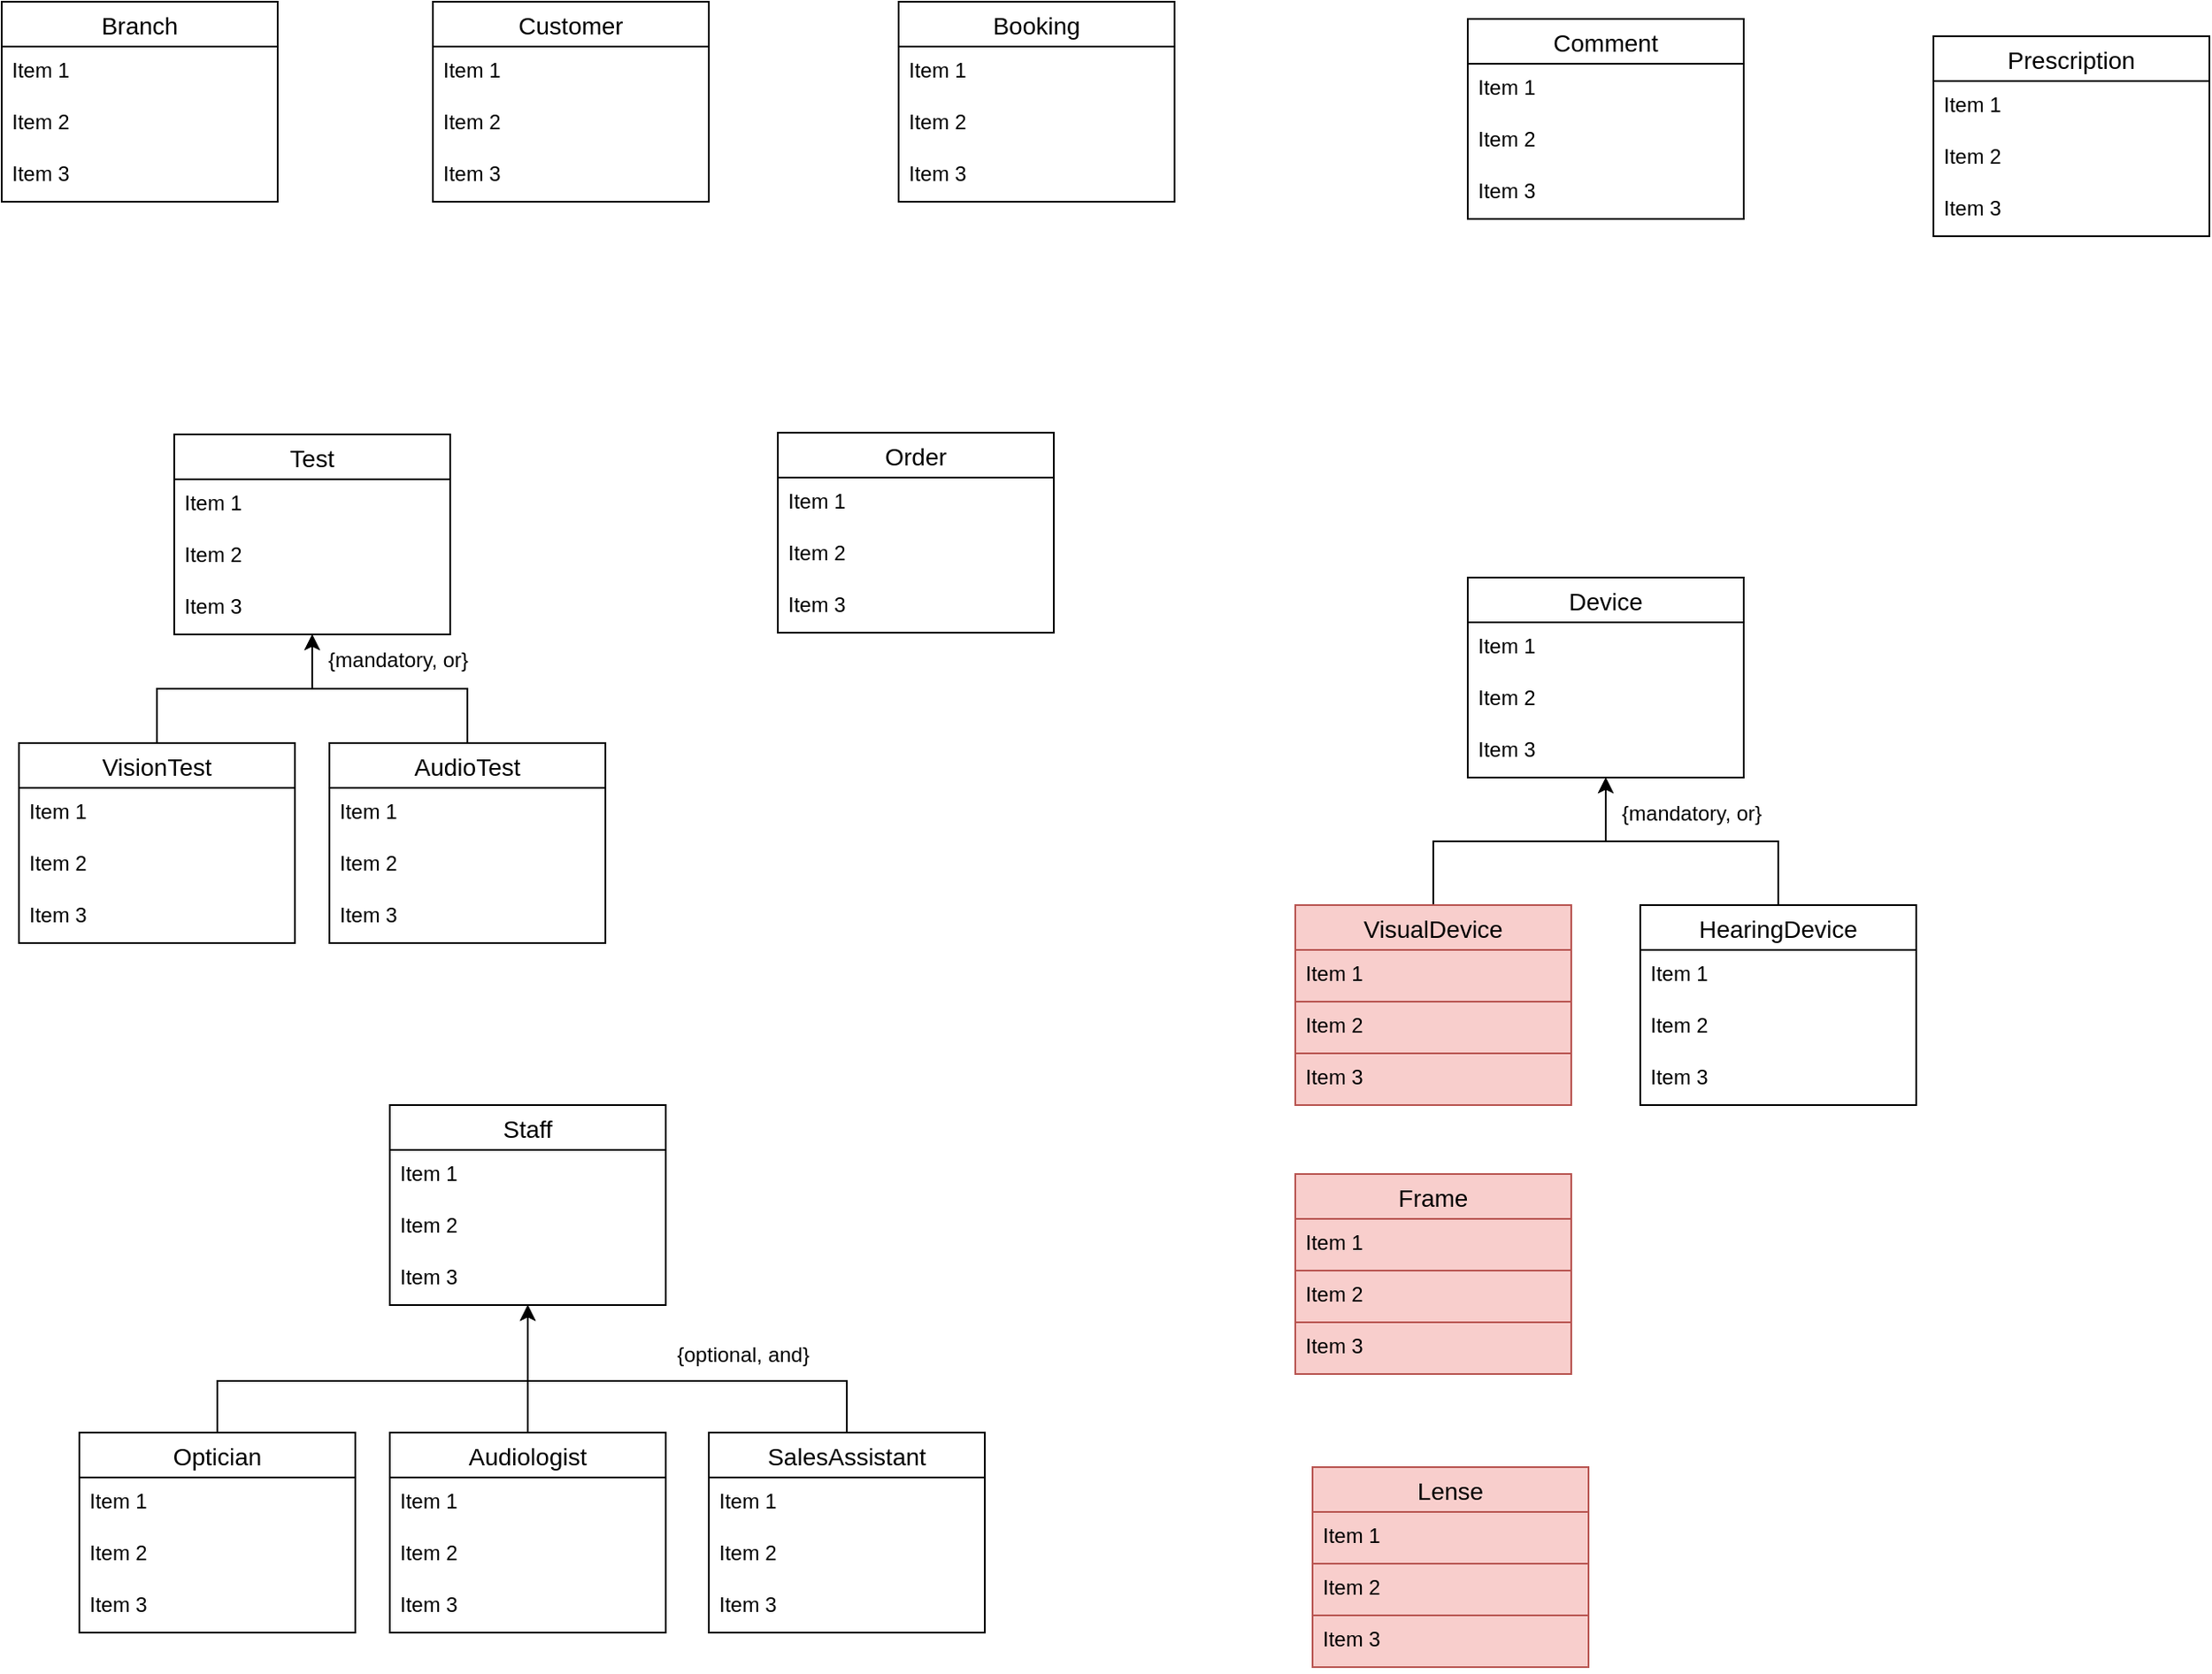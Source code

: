 <mxfile version="15.6.2" type="github">
  <diagram id="DhaCiXlSeYsrRj2OYKmE" name="Page-1">
    <mxGraphModel dx="1422" dy="754" grid="1" gridSize="10" guides="1" tooltips="1" connect="1" arrows="1" fold="1" page="1" pageScale="1" pageWidth="850" pageHeight="1100" math="0" shadow="0">
      <root>
        <mxCell id="0" />
        <mxCell id="1" parent="0" />
        <mxCell id="tgRxwUmNWBEeA9mVB7pk-1" value="Branch" style="swimlane;fontStyle=0;childLayout=stackLayout;horizontal=1;startSize=26;horizontalStack=0;resizeParent=1;resizeParentMax=0;resizeLast=0;collapsible=1;marginBottom=0;align=center;fontSize=14;" vertex="1" parent="1">
          <mxGeometry x="40" y="40" width="160" height="116" as="geometry" />
        </mxCell>
        <mxCell id="tgRxwUmNWBEeA9mVB7pk-2" value="Item 1" style="text;strokeColor=none;fillColor=none;spacingLeft=4;spacingRight=4;overflow=hidden;rotatable=0;points=[[0,0.5],[1,0.5]];portConstraint=eastwest;fontSize=12;" vertex="1" parent="tgRxwUmNWBEeA9mVB7pk-1">
          <mxGeometry y="26" width="160" height="30" as="geometry" />
        </mxCell>
        <mxCell id="tgRxwUmNWBEeA9mVB7pk-3" value="Item 2" style="text;strokeColor=none;fillColor=none;spacingLeft=4;spacingRight=4;overflow=hidden;rotatable=0;points=[[0,0.5],[1,0.5]];portConstraint=eastwest;fontSize=12;" vertex="1" parent="tgRxwUmNWBEeA9mVB7pk-1">
          <mxGeometry y="56" width="160" height="30" as="geometry" />
        </mxCell>
        <mxCell id="tgRxwUmNWBEeA9mVB7pk-4" value="Item 3" style="text;strokeColor=none;fillColor=none;spacingLeft=4;spacingRight=4;overflow=hidden;rotatable=0;points=[[0,0.5],[1,0.5]];portConstraint=eastwest;fontSize=12;" vertex="1" parent="tgRxwUmNWBEeA9mVB7pk-1">
          <mxGeometry y="86" width="160" height="30" as="geometry" />
        </mxCell>
        <mxCell id="tgRxwUmNWBEeA9mVB7pk-5" value="Customer" style="swimlane;fontStyle=0;childLayout=stackLayout;horizontal=1;startSize=26;horizontalStack=0;resizeParent=1;resizeParentMax=0;resizeLast=0;collapsible=1;marginBottom=0;align=center;fontSize=14;" vertex="1" parent="1">
          <mxGeometry x="290" y="40" width="160" height="116" as="geometry" />
        </mxCell>
        <mxCell id="tgRxwUmNWBEeA9mVB7pk-6" value="Item 1" style="text;strokeColor=none;fillColor=none;spacingLeft=4;spacingRight=4;overflow=hidden;rotatable=0;points=[[0,0.5],[1,0.5]];portConstraint=eastwest;fontSize=12;" vertex="1" parent="tgRxwUmNWBEeA9mVB7pk-5">
          <mxGeometry y="26" width="160" height="30" as="geometry" />
        </mxCell>
        <mxCell id="tgRxwUmNWBEeA9mVB7pk-7" value="Item 2" style="text;strokeColor=none;fillColor=none;spacingLeft=4;spacingRight=4;overflow=hidden;rotatable=0;points=[[0,0.5],[1,0.5]];portConstraint=eastwest;fontSize=12;" vertex="1" parent="tgRxwUmNWBEeA9mVB7pk-5">
          <mxGeometry y="56" width="160" height="30" as="geometry" />
        </mxCell>
        <mxCell id="tgRxwUmNWBEeA9mVB7pk-8" value="Item 3" style="text;strokeColor=none;fillColor=none;spacingLeft=4;spacingRight=4;overflow=hidden;rotatable=0;points=[[0,0.5],[1,0.5]];portConstraint=eastwest;fontSize=12;" vertex="1" parent="tgRxwUmNWBEeA9mVB7pk-5">
          <mxGeometry y="86" width="160" height="30" as="geometry" />
        </mxCell>
        <mxCell id="tgRxwUmNWBEeA9mVB7pk-9" value="Booking" style="swimlane;fontStyle=0;childLayout=stackLayout;horizontal=1;startSize=26;horizontalStack=0;resizeParent=1;resizeParentMax=0;resizeLast=0;collapsible=1;marginBottom=0;align=center;fontSize=14;" vertex="1" parent="1">
          <mxGeometry x="560" y="40" width="160" height="116" as="geometry" />
        </mxCell>
        <mxCell id="tgRxwUmNWBEeA9mVB7pk-10" value="Item 1" style="text;strokeColor=none;fillColor=none;spacingLeft=4;spacingRight=4;overflow=hidden;rotatable=0;points=[[0,0.5],[1,0.5]];portConstraint=eastwest;fontSize=12;" vertex="1" parent="tgRxwUmNWBEeA9mVB7pk-9">
          <mxGeometry y="26" width="160" height="30" as="geometry" />
        </mxCell>
        <mxCell id="tgRxwUmNWBEeA9mVB7pk-11" value="Item 2" style="text;strokeColor=none;fillColor=none;spacingLeft=4;spacingRight=4;overflow=hidden;rotatable=0;points=[[0,0.5],[1,0.5]];portConstraint=eastwest;fontSize=12;" vertex="1" parent="tgRxwUmNWBEeA9mVB7pk-9">
          <mxGeometry y="56" width="160" height="30" as="geometry" />
        </mxCell>
        <mxCell id="tgRxwUmNWBEeA9mVB7pk-12" value="Item 3" style="text;strokeColor=none;fillColor=none;spacingLeft=4;spacingRight=4;overflow=hidden;rotatable=0;points=[[0,0.5],[1,0.5]];portConstraint=eastwest;fontSize=12;" vertex="1" parent="tgRxwUmNWBEeA9mVB7pk-9">
          <mxGeometry y="86" width="160" height="30" as="geometry" />
        </mxCell>
        <mxCell id="tgRxwUmNWBEeA9mVB7pk-28" value="" style="group" vertex="1" connectable="0" parent="1">
          <mxGeometry x="50" y="291" width="340" height="295" as="geometry" />
        </mxCell>
        <mxCell id="tgRxwUmNWBEeA9mVB7pk-13" value="Test" style="swimlane;fontStyle=0;childLayout=stackLayout;horizontal=1;startSize=26;horizontalStack=0;resizeParent=1;resizeParentMax=0;resizeLast=0;collapsible=1;marginBottom=0;align=center;fontSize=14;" vertex="1" parent="tgRxwUmNWBEeA9mVB7pk-28">
          <mxGeometry x="90" width="160" height="116" as="geometry" />
        </mxCell>
        <mxCell id="tgRxwUmNWBEeA9mVB7pk-14" value="Item 1" style="text;strokeColor=none;fillColor=none;spacingLeft=4;spacingRight=4;overflow=hidden;rotatable=0;points=[[0,0.5],[1,0.5]];portConstraint=eastwest;fontSize=12;" vertex="1" parent="tgRxwUmNWBEeA9mVB7pk-13">
          <mxGeometry y="26" width="160" height="30" as="geometry" />
        </mxCell>
        <mxCell id="tgRxwUmNWBEeA9mVB7pk-15" value="Item 2" style="text;strokeColor=none;fillColor=none;spacingLeft=4;spacingRight=4;overflow=hidden;rotatable=0;points=[[0,0.5],[1,0.5]];portConstraint=eastwest;fontSize=12;" vertex="1" parent="tgRxwUmNWBEeA9mVB7pk-13">
          <mxGeometry y="56" width="160" height="30" as="geometry" />
        </mxCell>
        <mxCell id="tgRxwUmNWBEeA9mVB7pk-16" value="Item 3" style="text;strokeColor=none;fillColor=none;spacingLeft=4;spacingRight=4;overflow=hidden;rotatable=0;points=[[0,0.5],[1,0.5]];portConstraint=eastwest;fontSize=12;" vertex="1" parent="tgRxwUmNWBEeA9mVB7pk-13">
          <mxGeometry y="86" width="160" height="30" as="geometry" />
        </mxCell>
        <mxCell id="tgRxwUmNWBEeA9mVB7pk-25" style="edgeStyle=orthogonalEdgeStyle;rounded=0;orthogonalLoop=1;jettySize=auto;html=1;" edge="1" parent="tgRxwUmNWBEeA9mVB7pk-28" source="tgRxwUmNWBEeA9mVB7pk-17" target="tgRxwUmNWBEeA9mVB7pk-13">
          <mxGeometry relative="1" as="geometry" />
        </mxCell>
        <mxCell id="tgRxwUmNWBEeA9mVB7pk-17" value="VisionTest" style="swimlane;fontStyle=0;childLayout=stackLayout;horizontal=1;startSize=26;horizontalStack=0;resizeParent=1;resizeParentMax=0;resizeLast=0;collapsible=1;marginBottom=0;align=center;fontSize=14;" vertex="1" parent="tgRxwUmNWBEeA9mVB7pk-28">
          <mxGeometry y="179" width="160" height="116" as="geometry" />
        </mxCell>
        <mxCell id="tgRxwUmNWBEeA9mVB7pk-18" value="Item 1" style="text;strokeColor=none;fillColor=none;spacingLeft=4;spacingRight=4;overflow=hidden;rotatable=0;points=[[0,0.5],[1,0.5]];portConstraint=eastwest;fontSize=12;" vertex="1" parent="tgRxwUmNWBEeA9mVB7pk-17">
          <mxGeometry y="26" width="160" height="30" as="geometry" />
        </mxCell>
        <mxCell id="tgRxwUmNWBEeA9mVB7pk-19" value="Item 2" style="text;strokeColor=none;fillColor=none;spacingLeft=4;spacingRight=4;overflow=hidden;rotatable=0;points=[[0,0.5],[1,0.5]];portConstraint=eastwest;fontSize=12;" vertex="1" parent="tgRxwUmNWBEeA9mVB7pk-17">
          <mxGeometry y="56" width="160" height="30" as="geometry" />
        </mxCell>
        <mxCell id="tgRxwUmNWBEeA9mVB7pk-20" value="Item 3" style="text;strokeColor=none;fillColor=none;spacingLeft=4;spacingRight=4;overflow=hidden;rotatable=0;points=[[0,0.5],[1,0.5]];portConstraint=eastwest;fontSize=12;" vertex="1" parent="tgRxwUmNWBEeA9mVB7pk-17">
          <mxGeometry y="86" width="160" height="30" as="geometry" />
        </mxCell>
        <mxCell id="tgRxwUmNWBEeA9mVB7pk-26" style="edgeStyle=orthogonalEdgeStyle;rounded=0;orthogonalLoop=1;jettySize=auto;html=1;" edge="1" parent="tgRxwUmNWBEeA9mVB7pk-28" source="tgRxwUmNWBEeA9mVB7pk-21" target="tgRxwUmNWBEeA9mVB7pk-13">
          <mxGeometry relative="1" as="geometry" />
        </mxCell>
        <mxCell id="tgRxwUmNWBEeA9mVB7pk-21" value="AudioTest" style="swimlane;fontStyle=0;childLayout=stackLayout;horizontal=1;startSize=26;horizontalStack=0;resizeParent=1;resizeParentMax=0;resizeLast=0;collapsible=1;marginBottom=0;align=center;fontSize=14;" vertex="1" parent="tgRxwUmNWBEeA9mVB7pk-28">
          <mxGeometry x="180" y="179" width="160" height="116" as="geometry" />
        </mxCell>
        <mxCell id="tgRxwUmNWBEeA9mVB7pk-22" value="Item 1" style="text;strokeColor=none;fillColor=none;spacingLeft=4;spacingRight=4;overflow=hidden;rotatable=0;points=[[0,0.5],[1,0.5]];portConstraint=eastwest;fontSize=12;" vertex="1" parent="tgRxwUmNWBEeA9mVB7pk-21">
          <mxGeometry y="26" width="160" height="30" as="geometry" />
        </mxCell>
        <mxCell id="tgRxwUmNWBEeA9mVB7pk-23" value="Item 2" style="text;strokeColor=none;fillColor=none;spacingLeft=4;spacingRight=4;overflow=hidden;rotatable=0;points=[[0,0.5],[1,0.5]];portConstraint=eastwest;fontSize=12;" vertex="1" parent="tgRxwUmNWBEeA9mVB7pk-21">
          <mxGeometry y="56" width="160" height="30" as="geometry" />
        </mxCell>
        <mxCell id="tgRxwUmNWBEeA9mVB7pk-24" value="Item 3" style="text;strokeColor=none;fillColor=none;spacingLeft=4;spacingRight=4;overflow=hidden;rotatable=0;points=[[0,0.5],[1,0.5]];portConstraint=eastwest;fontSize=12;" vertex="1" parent="tgRxwUmNWBEeA9mVB7pk-21">
          <mxGeometry y="86" width="160" height="30" as="geometry" />
        </mxCell>
        <mxCell id="tgRxwUmNWBEeA9mVB7pk-27" value="{mandatory, or}" style="text;html=1;strokeColor=none;fillColor=none;align=center;verticalAlign=middle;whiteSpace=wrap;rounded=0;" vertex="1" parent="tgRxwUmNWBEeA9mVB7pk-28">
          <mxGeometry x="170" y="116" width="100" height="30" as="geometry" />
        </mxCell>
        <mxCell id="tgRxwUmNWBEeA9mVB7pk-50" value="Order" style="swimlane;fontStyle=0;childLayout=stackLayout;horizontal=1;startSize=26;horizontalStack=0;resizeParent=1;resizeParentMax=0;resizeLast=0;collapsible=1;marginBottom=0;align=center;fontSize=14;" vertex="1" parent="1">
          <mxGeometry x="490" y="290" width="160" height="116" as="geometry" />
        </mxCell>
        <mxCell id="tgRxwUmNWBEeA9mVB7pk-51" value="Item 1" style="text;strokeColor=none;fillColor=none;spacingLeft=4;spacingRight=4;overflow=hidden;rotatable=0;points=[[0,0.5],[1,0.5]];portConstraint=eastwest;fontSize=12;" vertex="1" parent="tgRxwUmNWBEeA9mVB7pk-50">
          <mxGeometry y="26" width="160" height="30" as="geometry" />
        </mxCell>
        <mxCell id="tgRxwUmNWBEeA9mVB7pk-52" value="Item 2" style="text;strokeColor=none;fillColor=none;spacingLeft=4;spacingRight=4;overflow=hidden;rotatable=0;points=[[0,0.5],[1,0.5]];portConstraint=eastwest;fontSize=12;" vertex="1" parent="tgRxwUmNWBEeA9mVB7pk-50">
          <mxGeometry y="56" width="160" height="30" as="geometry" />
        </mxCell>
        <mxCell id="tgRxwUmNWBEeA9mVB7pk-53" value="Item 3" style="text;strokeColor=none;fillColor=none;spacingLeft=4;spacingRight=4;overflow=hidden;rotatable=0;points=[[0,0.5],[1,0.5]];portConstraint=eastwest;fontSize=12;" vertex="1" parent="tgRxwUmNWBEeA9mVB7pk-50">
          <mxGeometry y="86" width="160" height="30" as="geometry" />
        </mxCell>
        <mxCell id="tgRxwUmNWBEeA9mVB7pk-71" value="" style="group" vertex="1" connectable="0" parent="1">
          <mxGeometry x="85" y="680" width="525" height="306" as="geometry" />
        </mxCell>
        <mxCell id="tgRxwUmNWBEeA9mVB7pk-29" value="Staff" style="swimlane;fontStyle=0;childLayout=stackLayout;horizontal=1;startSize=26;horizontalStack=0;resizeParent=1;resizeParentMax=0;resizeLast=0;collapsible=1;marginBottom=0;align=center;fontSize=14;" vertex="1" parent="tgRxwUmNWBEeA9mVB7pk-71">
          <mxGeometry x="180" width="160" height="116" as="geometry" />
        </mxCell>
        <mxCell id="tgRxwUmNWBEeA9mVB7pk-30" value="Item 1" style="text;strokeColor=none;fillColor=none;spacingLeft=4;spacingRight=4;overflow=hidden;rotatable=0;points=[[0,0.5],[1,0.5]];portConstraint=eastwest;fontSize=12;" vertex="1" parent="tgRxwUmNWBEeA9mVB7pk-29">
          <mxGeometry y="26" width="160" height="30" as="geometry" />
        </mxCell>
        <mxCell id="tgRxwUmNWBEeA9mVB7pk-31" value="Item 2" style="text;strokeColor=none;fillColor=none;spacingLeft=4;spacingRight=4;overflow=hidden;rotatable=0;points=[[0,0.5],[1,0.5]];portConstraint=eastwest;fontSize=12;" vertex="1" parent="tgRxwUmNWBEeA9mVB7pk-29">
          <mxGeometry y="56" width="160" height="30" as="geometry" />
        </mxCell>
        <mxCell id="tgRxwUmNWBEeA9mVB7pk-32" value="Item 3" style="text;strokeColor=none;fillColor=none;spacingLeft=4;spacingRight=4;overflow=hidden;rotatable=0;points=[[0,0.5],[1,0.5]];portConstraint=eastwest;fontSize=12;" vertex="1" parent="tgRxwUmNWBEeA9mVB7pk-29">
          <mxGeometry y="86" width="160" height="30" as="geometry" />
        </mxCell>
        <mxCell id="tgRxwUmNWBEeA9mVB7pk-47" style="edgeStyle=orthogonalEdgeStyle;rounded=0;orthogonalLoop=1;jettySize=auto;html=1;" edge="1" parent="tgRxwUmNWBEeA9mVB7pk-71" source="tgRxwUmNWBEeA9mVB7pk-33" target="tgRxwUmNWBEeA9mVB7pk-29">
          <mxGeometry relative="1" as="geometry">
            <Array as="points">
              <mxPoint x="445" y="160" />
              <mxPoint x="260" y="160" />
            </Array>
          </mxGeometry>
        </mxCell>
        <mxCell id="tgRxwUmNWBEeA9mVB7pk-33" value="SalesAssistant" style="swimlane;fontStyle=0;childLayout=stackLayout;horizontal=1;startSize=26;horizontalStack=0;resizeParent=1;resizeParentMax=0;resizeLast=0;collapsible=1;marginBottom=0;align=center;fontSize=14;" vertex="1" parent="tgRxwUmNWBEeA9mVB7pk-71">
          <mxGeometry x="365" y="190" width="160" height="116" as="geometry" />
        </mxCell>
        <mxCell id="tgRxwUmNWBEeA9mVB7pk-34" value="Item 1" style="text;strokeColor=none;fillColor=none;spacingLeft=4;spacingRight=4;overflow=hidden;rotatable=0;points=[[0,0.5],[1,0.5]];portConstraint=eastwest;fontSize=12;" vertex="1" parent="tgRxwUmNWBEeA9mVB7pk-33">
          <mxGeometry y="26" width="160" height="30" as="geometry" />
        </mxCell>
        <mxCell id="tgRxwUmNWBEeA9mVB7pk-35" value="Item 2" style="text;strokeColor=none;fillColor=none;spacingLeft=4;spacingRight=4;overflow=hidden;rotatable=0;points=[[0,0.5],[1,0.5]];portConstraint=eastwest;fontSize=12;" vertex="1" parent="tgRxwUmNWBEeA9mVB7pk-33">
          <mxGeometry y="56" width="160" height="30" as="geometry" />
        </mxCell>
        <mxCell id="tgRxwUmNWBEeA9mVB7pk-36" value="Item 3" style="text;strokeColor=none;fillColor=none;spacingLeft=4;spacingRight=4;overflow=hidden;rotatable=0;points=[[0,0.5],[1,0.5]];portConstraint=eastwest;fontSize=12;" vertex="1" parent="tgRxwUmNWBEeA9mVB7pk-33">
          <mxGeometry y="86" width="160" height="30" as="geometry" />
        </mxCell>
        <mxCell id="tgRxwUmNWBEeA9mVB7pk-46" style="edgeStyle=orthogonalEdgeStyle;rounded=0;orthogonalLoop=1;jettySize=auto;html=1;" edge="1" parent="tgRxwUmNWBEeA9mVB7pk-71" source="tgRxwUmNWBEeA9mVB7pk-37" target="tgRxwUmNWBEeA9mVB7pk-29">
          <mxGeometry relative="1" as="geometry" />
        </mxCell>
        <mxCell id="tgRxwUmNWBEeA9mVB7pk-37" value="Audiologist" style="swimlane;fontStyle=0;childLayout=stackLayout;horizontal=1;startSize=26;horizontalStack=0;resizeParent=1;resizeParentMax=0;resizeLast=0;collapsible=1;marginBottom=0;align=center;fontSize=14;" vertex="1" parent="tgRxwUmNWBEeA9mVB7pk-71">
          <mxGeometry x="180" y="190" width="160" height="116" as="geometry" />
        </mxCell>
        <mxCell id="tgRxwUmNWBEeA9mVB7pk-38" value="Item 1" style="text;strokeColor=none;fillColor=none;spacingLeft=4;spacingRight=4;overflow=hidden;rotatable=0;points=[[0,0.5],[1,0.5]];portConstraint=eastwest;fontSize=12;" vertex="1" parent="tgRxwUmNWBEeA9mVB7pk-37">
          <mxGeometry y="26" width="160" height="30" as="geometry" />
        </mxCell>
        <mxCell id="tgRxwUmNWBEeA9mVB7pk-39" value="Item 2" style="text;strokeColor=none;fillColor=none;spacingLeft=4;spacingRight=4;overflow=hidden;rotatable=0;points=[[0,0.5],[1,0.5]];portConstraint=eastwest;fontSize=12;" vertex="1" parent="tgRxwUmNWBEeA9mVB7pk-37">
          <mxGeometry y="56" width="160" height="30" as="geometry" />
        </mxCell>
        <mxCell id="tgRxwUmNWBEeA9mVB7pk-40" value="Item 3" style="text;strokeColor=none;fillColor=none;spacingLeft=4;spacingRight=4;overflow=hidden;rotatable=0;points=[[0,0.5],[1,0.5]];portConstraint=eastwest;fontSize=12;" vertex="1" parent="tgRxwUmNWBEeA9mVB7pk-37">
          <mxGeometry y="86" width="160" height="30" as="geometry" />
        </mxCell>
        <mxCell id="tgRxwUmNWBEeA9mVB7pk-45" style="edgeStyle=orthogonalEdgeStyle;rounded=0;orthogonalLoop=1;jettySize=auto;html=1;" edge="1" parent="tgRxwUmNWBEeA9mVB7pk-71" source="tgRxwUmNWBEeA9mVB7pk-41" target="tgRxwUmNWBEeA9mVB7pk-29">
          <mxGeometry relative="1" as="geometry">
            <Array as="points">
              <mxPoint x="80" y="160" />
              <mxPoint x="260" y="160" />
            </Array>
          </mxGeometry>
        </mxCell>
        <mxCell id="tgRxwUmNWBEeA9mVB7pk-41" value="Optician" style="swimlane;fontStyle=0;childLayout=stackLayout;horizontal=1;startSize=26;horizontalStack=0;resizeParent=1;resizeParentMax=0;resizeLast=0;collapsible=1;marginBottom=0;align=center;fontSize=14;" vertex="1" parent="tgRxwUmNWBEeA9mVB7pk-71">
          <mxGeometry y="190" width="160" height="116" as="geometry" />
        </mxCell>
        <mxCell id="tgRxwUmNWBEeA9mVB7pk-42" value="Item 1" style="text;strokeColor=none;fillColor=none;spacingLeft=4;spacingRight=4;overflow=hidden;rotatable=0;points=[[0,0.5],[1,0.5]];portConstraint=eastwest;fontSize=12;" vertex="1" parent="tgRxwUmNWBEeA9mVB7pk-41">
          <mxGeometry y="26" width="160" height="30" as="geometry" />
        </mxCell>
        <mxCell id="tgRxwUmNWBEeA9mVB7pk-43" value="Item 2" style="text;strokeColor=none;fillColor=none;spacingLeft=4;spacingRight=4;overflow=hidden;rotatable=0;points=[[0,0.5],[1,0.5]];portConstraint=eastwest;fontSize=12;" vertex="1" parent="tgRxwUmNWBEeA9mVB7pk-41">
          <mxGeometry y="56" width="160" height="30" as="geometry" />
        </mxCell>
        <mxCell id="tgRxwUmNWBEeA9mVB7pk-44" value="Item 3" style="text;strokeColor=none;fillColor=none;spacingLeft=4;spacingRight=4;overflow=hidden;rotatable=0;points=[[0,0.5],[1,0.5]];portConstraint=eastwest;fontSize=12;" vertex="1" parent="tgRxwUmNWBEeA9mVB7pk-41">
          <mxGeometry y="86" width="160" height="30" as="geometry" />
        </mxCell>
        <mxCell id="tgRxwUmNWBEeA9mVB7pk-48" value="{optional, and}" style="text;html=1;strokeColor=none;fillColor=none;align=center;verticalAlign=middle;whiteSpace=wrap;rounded=0;" vertex="1" parent="tgRxwUmNWBEeA9mVB7pk-71">
          <mxGeometry x="335" y="130" width="100" height="30" as="geometry" />
        </mxCell>
        <mxCell id="tgRxwUmNWBEeA9mVB7pk-72" value="" style="group" vertex="1" connectable="0" parent="1">
          <mxGeometry x="790" y="374" width="360" height="306" as="geometry" />
        </mxCell>
        <mxCell id="tgRxwUmNWBEeA9mVB7pk-54" value="Device" style="swimlane;fontStyle=0;childLayout=stackLayout;horizontal=1;startSize=26;horizontalStack=0;resizeParent=1;resizeParentMax=0;resizeLast=0;collapsible=1;marginBottom=0;align=center;fontSize=14;" vertex="1" parent="tgRxwUmNWBEeA9mVB7pk-72">
          <mxGeometry x="100" width="160" height="116" as="geometry" />
        </mxCell>
        <mxCell id="tgRxwUmNWBEeA9mVB7pk-55" value="Item 1" style="text;strokeColor=none;fillColor=none;spacingLeft=4;spacingRight=4;overflow=hidden;rotatable=0;points=[[0,0.5],[1,0.5]];portConstraint=eastwest;fontSize=12;" vertex="1" parent="tgRxwUmNWBEeA9mVB7pk-54">
          <mxGeometry y="26" width="160" height="30" as="geometry" />
        </mxCell>
        <mxCell id="tgRxwUmNWBEeA9mVB7pk-56" value="Item 2" style="text;strokeColor=none;fillColor=none;spacingLeft=4;spacingRight=4;overflow=hidden;rotatable=0;points=[[0,0.5],[1,0.5]];portConstraint=eastwest;fontSize=12;" vertex="1" parent="tgRxwUmNWBEeA9mVB7pk-54">
          <mxGeometry y="56" width="160" height="30" as="geometry" />
        </mxCell>
        <mxCell id="tgRxwUmNWBEeA9mVB7pk-57" value="Item 3" style="text;strokeColor=none;fillColor=none;spacingLeft=4;spacingRight=4;overflow=hidden;rotatable=0;points=[[0,0.5],[1,0.5]];portConstraint=eastwest;fontSize=12;" vertex="1" parent="tgRxwUmNWBEeA9mVB7pk-54">
          <mxGeometry y="86" width="160" height="30" as="geometry" />
        </mxCell>
        <mxCell id="tgRxwUmNWBEeA9mVB7pk-68" style="edgeStyle=orthogonalEdgeStyle;rounded=0;orthogonalLoop=1;jettySize=auto;html=1;" edge="1" parent="tgRxwUmNWBEeA9mVB7pk-72" source="tgRxwUmNWBEeA9mVB7pk-58" target="tgRxwUmNWBEeA9mVB7pk-54">
          <mxGeometry relative="1" as="geometry" />
        </mxCell>
        <mxCell id="tgRxwUmNWBEeA9mVB7pk-58" value="VisualDevice" style="swimlane;fontStyle=0;childLayout=stackLayout;horizontal=1;startSize=26;horizontalStack=0;resizeParent=1;resizeParentMax=0;resizeLast=0;collapsible=1;marginBottom=0;align=center;fontSize=14;fillColor=#f8cecc;strokeColor=#b85450;" vertex="1" parent="tgRxwUmNWBEeA9mVB7pk-72">
          <mxGeometry y="190" width="160" height="116" as="geometry" />
        </mxCell>
        <mxCell id="tgRxwUmNWBEeA9mVB7pk-59" value="Item 1" style="text;spacingLeft=4;spacingRight=4;overflow=hidden;rotatable=0;points=[[0,0.5],[1,0.5]];portConstraint=eastwest;fontSize=12;fillColor=#f8cecc;strokeColor=#b85450;" vertex="1" parent="tgRxwUmNWBEeA9mVB7pk-58">
          <mxGeometry y="26" width="160" height="30" as="geometry" />
        </mxCell>
        <mxCell id="tgRxwUmNWBEeA9mVB7pk-60" value="Item 2" style="text;spacingLeft=4;spacingRight=4;overflow=hidden;rotatable=0;points=[[0,0.5],[1,0.5]];portConstraint=eastwest;fontSize=12;fillColor=#f8cecc;strokeColor=#b85450;" vertex="1" parent="tgRxwUmNWBEeA9mVB7pk-58">
          <mxGeometry y="56" width="160" height="30" as="geometry" />
        </mxCell>
        <mxCell id="tgRxwUmNWBEeA9mVB7pk-61" value="Item 3" style="text;spacingLeft=4;spacingRight=4;overflow=hidden;rotatable=0;points=[[0,0.5],[1,0.5]];portConstraint=eastwest;fontSize=12;fillColor=#f8cecc;strokeColor=#b85450;" vertex="1" parent="tgRxwUmNWBEeA9mVB7pk-58">
          <mxGeometry y="86" width="160" height="30" as="geometry" />
        </mxCell>
        <mxCell id="tgRxwUmNWBEeA9mVB7pk-69" style="edgeStyle=orthogonalEdgeStyle;rounded=0;orthogonalLoop=1;jettySize=auto;html=1;" edge="1" parent="tgRxwUmNWBEeA9mVB7pk-72" source="tgRxwUmNWBEeA9mVB7pk-62" target="tgRxwUmNWBEeA9mVB7pk-54">
          <mxGeometry relative="1" as="geometry" />
        </mxCell>
        <mxCell id="tgRxwUmNWBEeA9mVB7pk-62" value="HearingDevice" style="swimlane;fontStyle=0;childLayout=stackLayout;horizontal=1;startSize=26;horizontalStack=0;resizeParent=1;resizeParentMax=0;resizeLast=0;collapsible=1;marginBottom=0;align=center;fontSize=14;" vertex="1" parent="tgRxwUmNWBEeA9mVB7pk-72">
          <mxGeometry x="200" y="190" width="160" height="116" as="geometry" />
        </mxCell>
        <mxCell id="tgRxwUmNWBEeA9mVB7pk-63" value="Item 1" style="text;strokeColor=none;fillColor=none;spacingLeft=4;spacingRight=4;overflow=hidden;rotatable=0;points=[[0,0.5],[1,0.5]];portConstraint=eastwest;fontSize=12;" vertex="1" parent="tgRxwUmNWBEeA9mVB7pk-62">
          <mxGeometry y="26" width="160" height="30" as="geometry" />
        </mxCell>
        <mxCell id="tgRxwUmNWBEeA9mVB7pk-64" value="Item 2" style="text;strokeColor=none;fillColor=none;spacingLeft=4;spacingRight=4;overflow=hidden;rotatable=0;points=[[0,0.5],[1,0.5]];portConstraint=eastwest;fontSize=12;" vertex="1" parent="tgRxwUmNWBEeA9mVB7pk-62">
          <mxGeometry y="56" width="160" height="30" as="geometry" />
        </mxCell>
        <mxCell id="tgRxwUmNWBEeA9mVB7pk-65" value="Item 3" style="text;strokeColor=none;fillColor=none;spacingLeft=4;spacingRight=4;overflow=hidden;rotatable=0;points=[[0,0.5],[1,0.5]];portConstraint=eastwest;fontSize=12;" vertex="1" parent="tgRxwUmNWBEeA9mVB7pk-62">
          <mxGeometry y="86" width="160" height="30" as="geometry" />
        </mxCell>
        <mxCell id="tgRxwUmNWBEeA9mVB7pk-70" value="{mandatory, or}" style="text;html=1;strokeColor=none;fillColor=none;align=center;verticalAlign=middle;whiteSpace=wrap;rounded=0;" vertex="1" parent="tgRxwUmNWBEeA9mVB7pk-72">
          <mxGeometry x="180" y="122" width="100" height="30" as="geometry" />
        </mxCell>
        <mxCell id="tgRxwUmNWBEeA9mVB7pk-73" value="Frame" style="swimlane;fontStyle=0;childLayout=stackLayout;horizontal=1;startSize=26;horizontalStack=0;resizeParent=1;resizeParentMax=0;resizeLast=0;collapsible=1;marginBottom=0;align=center;fontSize=14;fillColor=#f8cecc;strokeColor=#b85450;" vertex="1" parent="1">
          <mxGeometry x="790" y="720" width="160" height="116" as="geometry" />
        </mxCell>
        <mxCell id="tgRxwUmNWBEeA9mVB7pk-74" value="Item 1" style="text;spacingLeft=4;spacingRight=4;overflow=hidden;rotatable=0;points=[[0,0.5],[1,0.5]];portConstraint=eastwest;fontSize=12;fillColor=#f8cecc;strokeColor=#b85450;" vertex="1" parent="tgRxwUmNWBEeA9mVB7pk-73">
          <mxGeometry y="26" width="160" height="30" as="geometry" />
        </mxCell>
        <mxCell id="tgRxwUmNWBEeA9mVB7pk-75" value="Item 2" style="text;spacingLeft=4;spacingRight=4;overflow=hidden;rotatable=0;points=[[0,0.5],[1,0.5]];portConstraint=eastwest;fontSize=12;fillColor=#f8cecc;strokeColor=#b85450;" vertex="1" parent="tgRxwUmNWBEeA9mVB7pk-73">
          <mxGeometry y="56" width="160" height="30" as="geometry" />
        </mxCell>
        <mxCell id="tgRxwUmNWBEeA9mVB7pk-76" value="Item 3" style="text;spacingLeft=4;spacingRight=4;overflow=hidden;rotatable=0;points=[[0,0.5],[1,0.5]];portConstraint=eastwest;fontSize=12;fillColor=#f8cecc;strokeColor=#b85450;" vertex="1" parent="tgRxwUmNWBEeA9mVB7pk-73">
          <mxGeometry y="86" width="160" height="30" as="geometry" />
        </mxCell>
        <mxCell id="tgRxwUmNWBEeA9mVB7pk-77" value="Lense" style="swimlane;fontStyle=0;childLayout=stackLayout;horizontal=1;startSize=26;horizontalStack=0;resizeParent=1;resizeParentMax=0;resizeLast=0;collapsible=1;marginBottom=0;align=center;fontSize=14;fillColor=#f8cecc;strokeColor=#b85450;" vertex="1" parent="1">
          <mxGeometry x="800" y="890" width="160" height="116" as="geometry" />
        </mxCell>
        <mxCell id="tgRxwUmNWBEeA9mVB7pk-78" value="Item 1" style="text;spacingLeft=4;spacingRight=4;overflow=hidden;rotatable=0;points=[[0,0.5],[1,0.5]];portConstraint=eastwest;fontSize=12;fillColor=#f8cecc;strokeColor=#b85450;" vertex="1" parent="tgRxwUmNWBEeA9mVB7pk-77">
          <mxGeometry y="26" width="160" height="30" as="geometry" />
        </mxCell>
        <mxCell id="tgRxwUmNWBEeA9mVB7pk-79" value="Item 2" style="text;spacingLeft=4;spacingRight=4;overflow=hidden;rotatable=0;points=[[0,0.5],[1,0.5]];portConstraint=eastwest;fontSize=12;fillColor=#f8cecc;strokeColor=#b85450;" vertex="1" parent="tgRxwUmNWBEeA9mVB7pk-77">
          <mxGeometry y="56" width="160" height="30" as="geometry" />
        </mxCell>
        <mxCell id="tgRxwUmNWBEeA9mVB7pk-80" value="Item 3" style="text;spacingLeft=4;spacingRight=4;overflow=hidden;rotatable=0;points=[[0,0.5],[1,0.5]];portConstraint=eastwest;fontSize=12;fillColor=#f8cecc;strokeColor=#b85450;" vertex="1" parent="tgRxwUmNWBEeA9mVB7pk-77">
          <mxGeometry y="86" width="160" height="30" as="geometry" />
        </mxCell>
        <mxCell id="tgRxwUmNWBEeA9mVB7pk-82" value="Comment" style="swimlane;fontStyle=0;childLayout=stackLayout;horizontal=1;startSize=26;horizontalStack=0;resizeParent=1;resizeParentMax=0;resizeLast=0;collapsible=1;marginBottom=0;align=center;fontSize=14;" vertex="1" parent="1">
          <mxGeometry x="890" y="50" width="160" height="116" as="geometry" />
        </mxCell>
        <mxCell id="tgRxwUmNWBEeA9mVB7pk-83" value="Item 1" style="text;strokeColor=none;fillColor=none;spacingLeft=4;spacingRight=4;overflow=hidden;rotatable=0;points=[[0,0.5],[1,0.5]];portConstraint=eastwest;fontSize=12;" vertex="1" parent="tgRxwUmNWBEeA9mVB7pk-82">
          <mxGeometry y="26" width="160" height="30" as="geometry" />
        </mxCell>
        <mxCell id="tgRxwUmNWBEeA9mVB7pk-84" value="Item 2" style="text;strokeColor=none;fillColor=none;spacingLeft=4;spacingRight=4;overflow=hidden;rotatable=0;points=[[0,0.5],[1,0.5]];portConstraint=eastwest;fontSize=12;" vertex="1" parent="tgRxwUmNWBEeA9mVB7pk-82">
          <mxGeometry y="56" width="160" height="30" as="geometry" />
        </mxCell>
        <mxCell id="tgRxwUmNWBEeA9mVB7pk-85" value="Item 3" style="text;strokeColor=none;fillColor=none;spacingLeft=4;spacingRight=4;overflow=hidden;rotatable=0;points=[[0,0.5],[1,0.5]];portConstraint=eastwest;fontSize=12;" vertex="1" parent="tgRxwUmNWBEeA9mVB7pk-82">
          <mxGeometry y="86" width="160" height="30" as="geometry" />
        </mxCell>
        <mxCell id="tgRxwUmNWBEeA9mVB7pk-86" value="Prescription" style="swimlane;fontStyle=0;childLayout=stackLayout;horizontal=1;startSize=26;horizontalStack=0;resizeParent=1;resizeParentMax=0;resizeLast=0;collapsible=1;marginBottom=0;align=center;fontSize=14;" vertex="1" parent="1">
          <mxGeometry x="1160" y="60" width="160" height="116" as="geometry" />
        </mxCell>
        <mxCell id="tgRxwUmNWBEeA9mVB7pk-87" value="Item 1" style="text;strokeColor=none;fillColor=none;spacingLeft=4;spacingRight=4;overflow=hidden;rotatable=0;points=[[0,0.5],[1,0.5]];portConstraint=eastwest;fontSize=12;" vertex="1" parent="tgRxwUmNWBEeA9mVB7pk-86">
          <mxGeometry y="26" width="160" height="30" as="geometry" />
        </mxCell>
        <mxCell id="tgRxwUmNWBEeA9mVB7pk-88" value="Item 2" style="text;strokeColor=none;fillColor=none;spacingLeft=4;spacingRight=4;overflow=hidden;rotatable=0;points=[[0,0.5],[1,0.5]];portConstraint=eastwest;fontSize=12;" vertex="1" parent="tgRxwUmNWBEeA9mVB7pk-86">
          <mxGeometry y="56" width="160" height="30" as="geometry" />
        </mxCell>
        <mxCell id="tgRxwUmNWBEeA9mVB7pk-89" value="Item 3" style="text;strokeColor=none;fillColor=none;spacingLeft=4;spacingRight=4;overflow=hidden;rotatable=0;points=[[0,0.5],[1,0.5]];portConstraint=eastwest;fontSize=12;" vertex="1" parent="tgRxwUmNWBEeA9mVB7pk-86">
          <mxGeometry y="86" width="160" height="30" as="geometry" />
        </mxCell>
      </root>
    </mxGraphModel>
  </diagram>
</mxfile>
